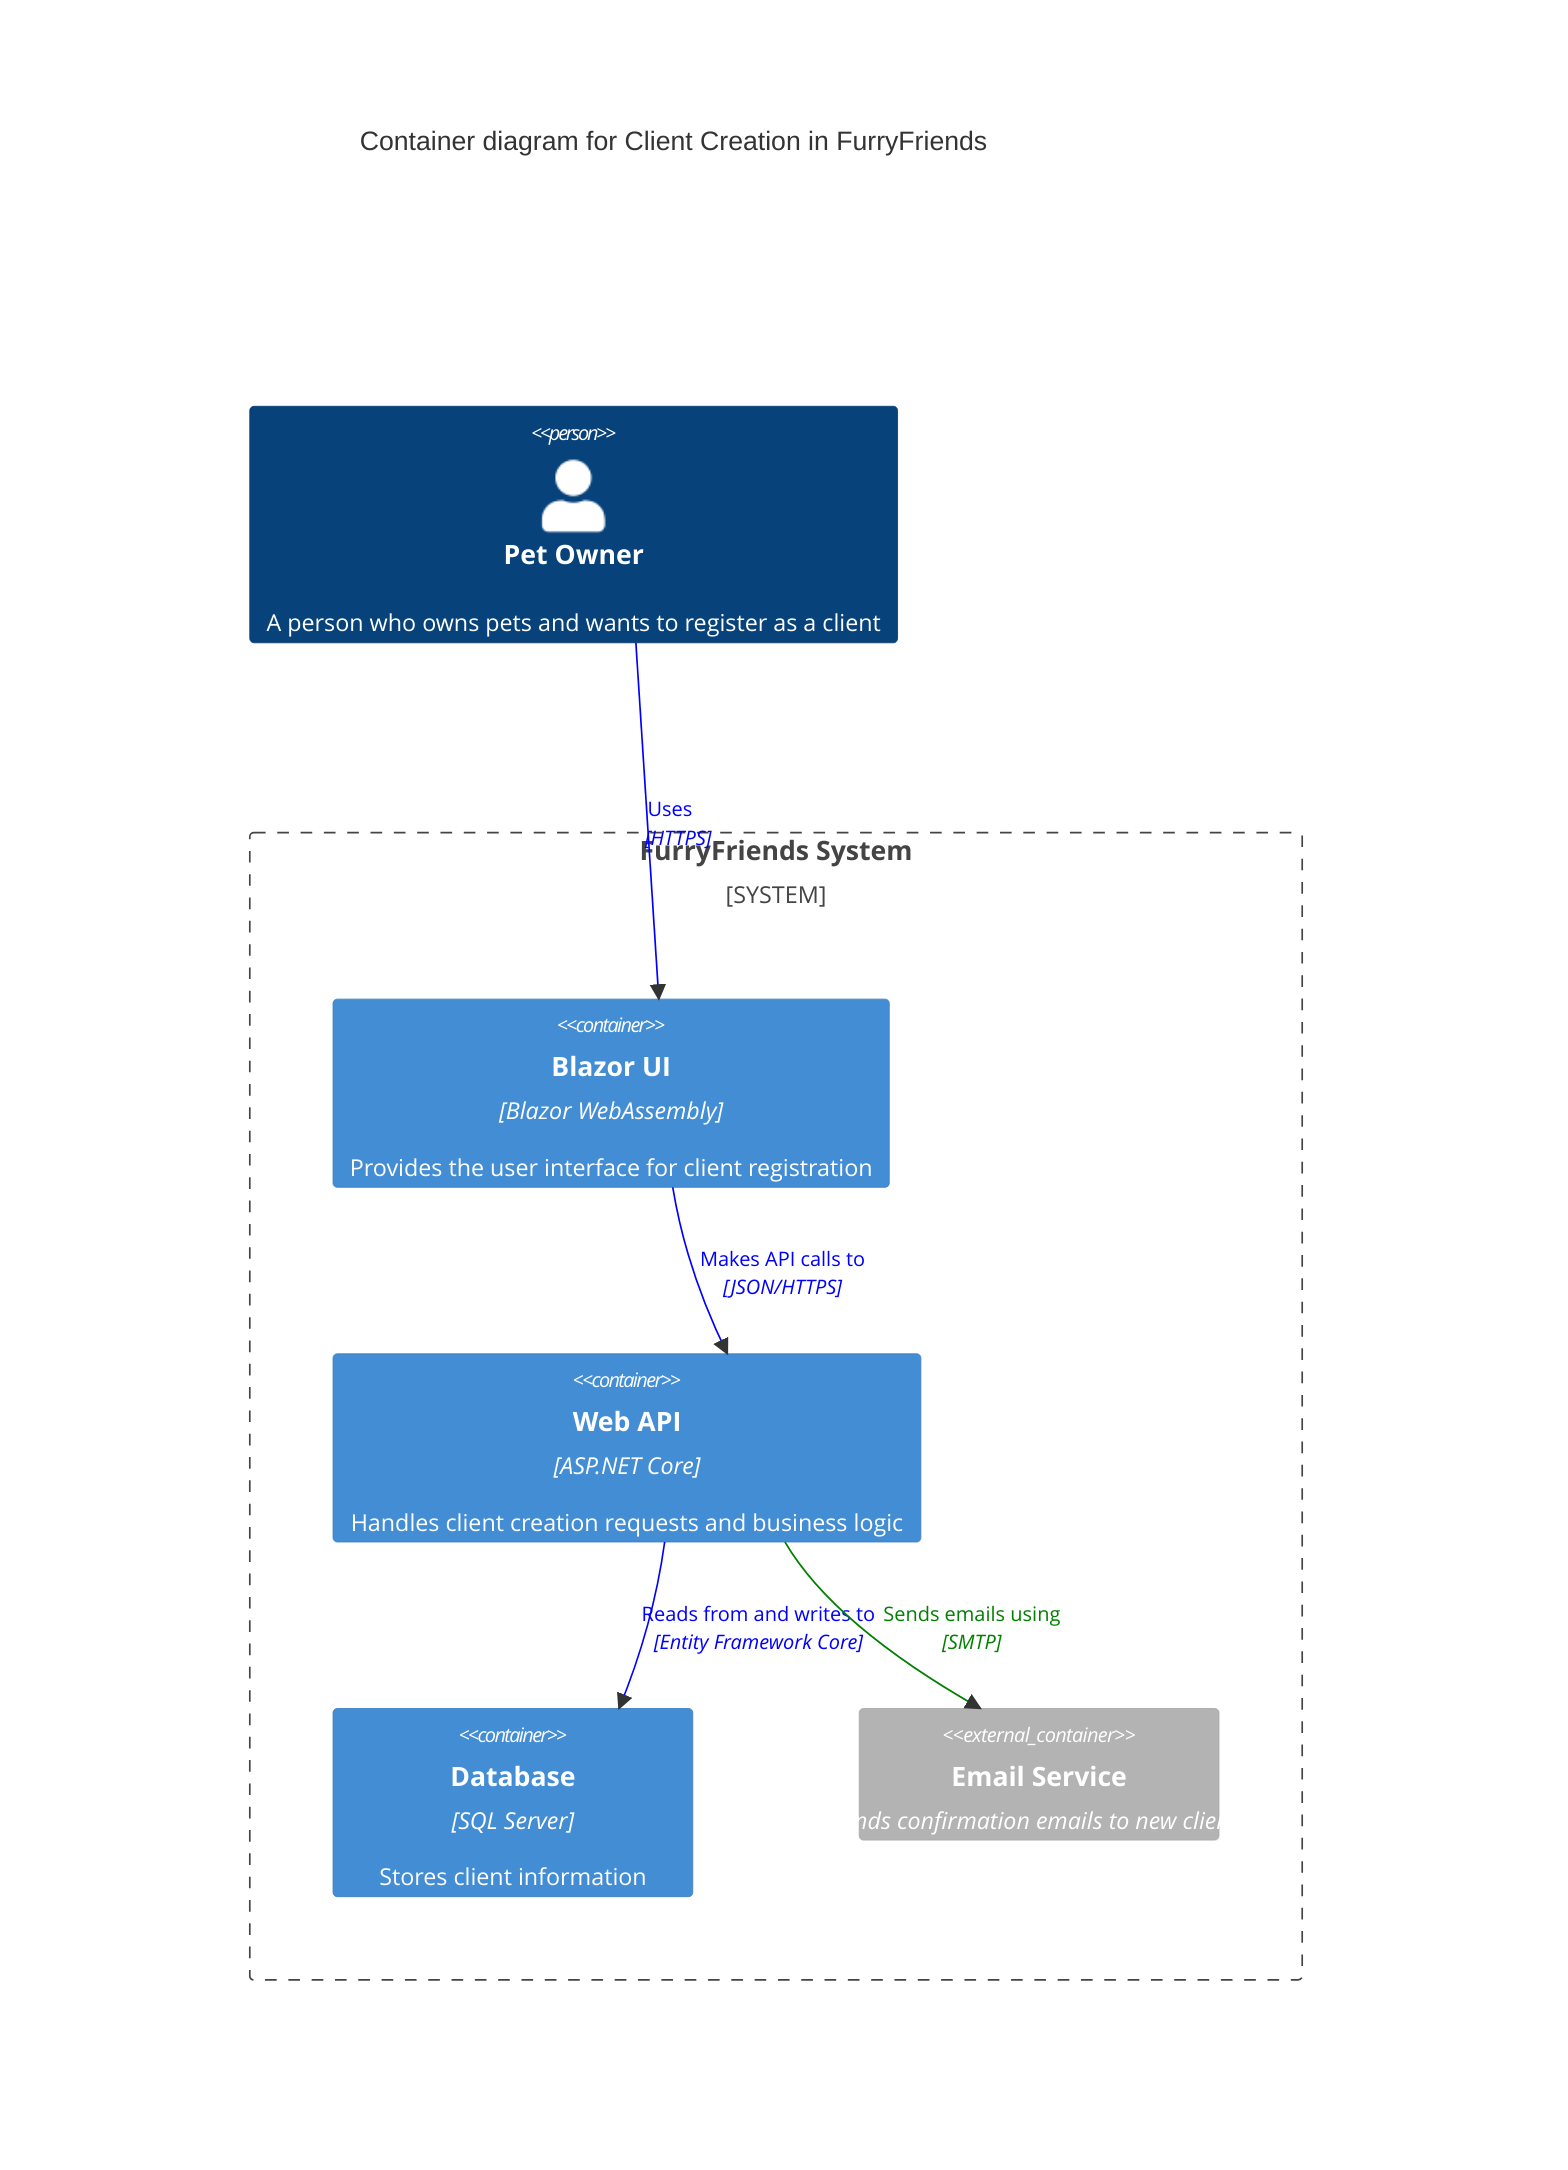 C4Container
    title Container diagram for Client Creation in FurryFriends

    Person(user, "Pet Owner", "A person who owns pets and wants to register as a client")
    
    System_Boundary(furryFriends, "FurryFriends System") {
        Container(blazorUI, "Blazor UI", "Blazor WebAssembly", "Provides the user interface for client registration")
        Container(webAPI, "Web API", "ASP.NET Core", "Handles client creation requests and business logic")
        Container(database, "Database", "SQL Server", "Stores client information")
        
        Container_Ext(emailService, "Email Service", "Sends confirmation emails to new clients")
    }
    
    Rel(user, blazorUI, "Uses", "HTTPS")
    Rel(blazorUI, webAPI, "Makes API calls to", "JSON/HTTPS")
    Rel(webAPI, database, "Reads from and writes to", "Entity Framework Core")
    Rel(webAPI, emailService, "Sends emails using", "SMTP")
    
    UpdateRelStyle(user, blazorUI, $textColor="blue", $lineColor="blue", $offsetY="-10")
    UpdateRelStyle(blazorUI, webAPI, $textColor="blue", $lineColor="blue", $offsetY="-10")
    UpdateRelStyle(webAPI, database, $textColor="blue", $lineColor="blue", $offsetY="-10")
    UpdateRelStyle(webAPI, emailService, $textColor="green", $lineColor="green", $offsetY="-10")